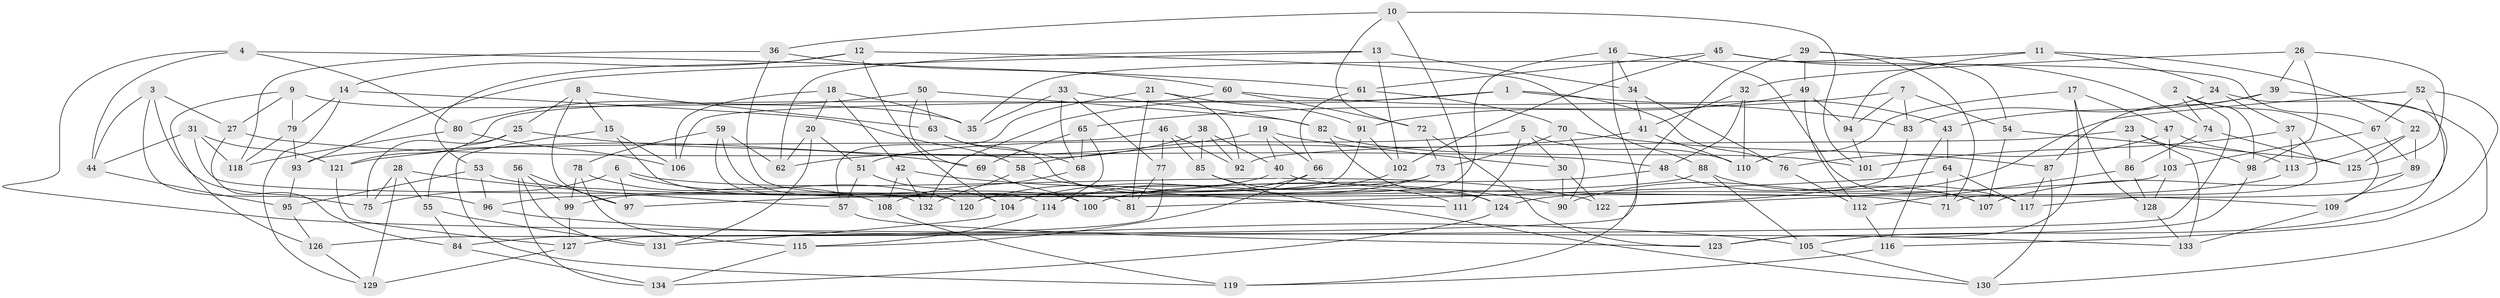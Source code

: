 // coarse degree distribution, {6: 0.5172413793103449, 4: 0.45977011494252873, 5: 0.022988505747126436}
// Generated by graph-tools (version 1.1) at 2025/52/02/27/25 19:52:27]
// undirected, 134 vertices, 268 edges
graph export_dot {
graph [start="1"]
  node [color=gray90,style=filled];
  1;
  2;
  3;
  4;
  5;
  6;
  7;
  8;
  9;
  10;
  11;
  12;
  13;
  14;
  15;
  16;
  17;
  18;
  19;
  20;
  21;
  22;
  23;
  24;
  25;
  26;
  27;
  28;
  29;
  30;
  31;
  32;
  33;
  34;
  35;
  36;
  37;
  38;
  39;
  40;
  41;
  42;
  43;
  44;
  45;
  46;
  47;
  48;
  49;
  50;
  51;
  52;
  53;
  54;
  55;
  56;
  57;
  58;
  59;
  60;
  61;
  62;
  63;
  64;
  65;
  66;
  67;
  68;
  69;
  70;
  71;
  72;
  73;
  74;
  75;
  76;
  77;
  78;
  79;
  80;
  81;
  82;
  83;
  84;
  85;
  86;
  87;
  88;
  89;
  90;
  91;
  92;
  93;
  94;
  95;
  96;
  97;
  98;
  99;
  100;
  101;
  102;
  103;
  104;
  105;
  106;
  107;
  108;
  109;
  110;
  111;
  112;
  113;
  114;
  115;
  116;
  117;
  118;
  119;
  120;
  121;
  122;
  123;
  124;
  125;
  126;
  127;
  128;
  129;
  130;
  131;
  132;
  133;
  134;
  1 -- 43;
  1 -- 76;
  1 -- 132;
  1 -- 106;
  2 -- 127;
  2 -- 98;
  2 -- 109;
  2 -- 74;
  3 -- 44;
  3 -- 27;
  3 -- 96;
  3 -- 75;
  4 -- 133;
  4 -- 44;
  4 -- 61;
  4 -- 80;
  5 -- 110;
  5 -- 51;
  5 -- 111;
  5 -- 30;
  6 -- 122;
  6 -- 120;
  6 -- 97;
  6 -- 75;
  7 -- 83;
  7 -- 94;
  7 -- 65;
  7 -- 54;
  8 -- 15;
  8 -- 97;
  8 -- 25;
  8 -- 63;
  9 -- 126;
  9 -- 79;
  9 -- 27;
  9 -- 35;
  10 -- 72;
  10 -- 111;
  10 -- 101;
  10 -- 36;
  11 -- 22;
  11 -- 35;
  11 -- 94;
  11 -- 24;
  12 -- 14;
  12 -- 88;
  12 -- 53;
  12 -- 104;
  13 -- 93;
  13 -- 102;
  13 -- 34;
  13 -- 62;
  14 -- 129;
  14 -- 58;
  14 -- 79;
  15 -- 100;
  15 -- 106;
  15 -- 119;
  16 -- 34;
  16 -- 107;
  16 -- 119;
  16 -- 100;
  17 -- 47;
  17 -- 128;
  17 -- 110;
  17 -- 123;
  18 -- 106;
  18 -- 42;
  18 -- 35;
  18 -- 20;
  19 -- 121;
  19 -- 66;
  19 -- 40;
  19 -- 30;
  20 -- 131;
  20 -- 51;
  20 -- 62;
  21 -- 92;
  21 -- 57;
  21 -- 91;
  21 -- 81;
  22 -- 113;
  22 -- 89;
  22 -- 125;
  23 -- 92;
  23 -- 98;
  23 -- 133;
  23 -- 86;
  24 -- 105;
  24 -- 37;
  24 -- 83;
  25 -- 75;
  25 -- 55;
  25 -- 69;
  26 -- 98;
  26 -- 32;
  26 -- 125;
  26 -- 39;
  27 -- 48;
  27 -- 84;
  28 -- 75;
  28 -- 57;
  28 -- 129;
  28 -- 55;
  29 -- 54;
  29 -- 71;
  29 -- 49;
  29 -- 126;
  30 -- 122;
  30 -- 90;
  31 -- 120;
  31 -- 121;
  31 -- 118;
  31 -- 44;
  32 -- 48;
  32 -- 41;
  32 -- 110;
  33 -- 77;
  33 -- 68;
  33 -- 82;
  33 -- 35;
  34 -- 41;
  34 -- 76;
  36 -- 118;
  36 -- 81;
  36 -- 60;
  37 -- 101;
  37 -- 113;
  37 -- 71;
  38 -- 85;
  38 -- 40;
  38 -- 92;
  38 -- 62;
  39 -- 87;
  39 -- 43;
  39 -- 130;
  40 -- 99;
  40 -- 109;
  41 -- 110;
  41 -- 58;
  42 -- 132;
  42 -- 108;
  42 -- 90;
  43 -- 116;
  43 -- 64;
  44 -- 95;
  45 -- 67;
  45 -- 102;
  45 -- 74;
  45 -- 61;
  46 -- 93;
  46 -- 85;
  46 -- 92;
  46 -- 77;
  47 -- 113;
  47 -- 103;
  47 -- 76;
  48 -- 100;
  48 -- 107;
  49 -- 94;
  49 -- 112;
  49 -- 91;
  50 -- 80;
  50 -- 82;
  50 -- 63;
  50 -- 69;
  51 -- 104;
  51 -- 57;
  52 -- 116;
  52 -- 117;
  52 -- 90;
  52 -- 67;
  53 -- 95;
  53 -- 71;
  53 -- 96;
  54 -- 125;
  54 -- 107;
  55 -- 131;
  55 -- 84;
  56 -- 97;
  56 -- 99;
  56 -- 131;
  56 -- 134;
  57 -- 123;
  58 -- 132;
  58 -- 111;
  59 -- 132;
  59 -- 78;
  59 -- 114;
  59 -- 62;
  60 -- 83;
  60 -- 121;
  60 -- 72;
  61 -- 66;
  61 -- 70;
  63 -- 124;
  63 -- 68;
  64 -- 117;
  64 -- 71;
  64 -- 81;
  65 -- 69;
  65 -- 114;
  65 -- 68;
  66 -- 115;
  66 -- 120;
  67 -- 103;
  67 -- 89;
  68 -- 108;
  69 -- 100;
  70 -- 90;
  70 -- 73;
  70 -- 87;
  72 -- 73;
  72 -- 123;
  73 -- 104;
  73 -- 96;
  74 -- 125;
  74 -- 86;
  76 -- 112;
  77 -- 81;
  77 -- 84;
  78 -- 108;
  78 -- 99;
  78 -- 115;
  79 -- 118;
  79 -- 93;
  80 -- 118;
  80 -- 106;
  82 -- 101;
  82 -- 124;
  83 -- 122;
  84 -- 134;
  85 -- 111;
  85 -- 130;
  86 -- 112;
  86 -- 128;
  87 -- 130;
  87 -- 117;
  88 -- 117;
  88 -- 97;
  88 -- 105;
  89 -- 107;
  89 -- 109;
  91 -- 120;
  91 -- 102;
  93 -- 95;
  94 -- 101;
  95 -- 126;
  96 -- 105;
  98 -- 123;
  99 -- 127;
  102 -- 114;
  103 -- 128;
  103 -- 122;
  104 -- 131;
  105 -- 130;
  108 -- 119;
  109 -- 133;
  112 -- 116;
  113 -- 124;
  114 -- 115;
  115 -- 134;
  116 -- 119;
  121 -- 127;
  124 -- 134;
  126 -- 129;
  127 -- 129;
  128 -- 133;
}

